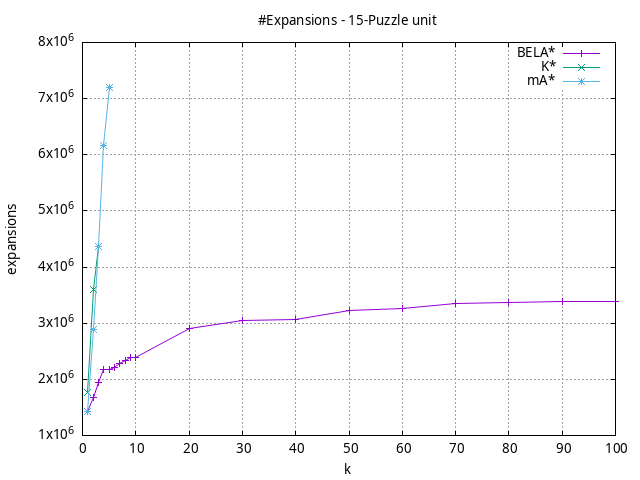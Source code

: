 #!/usr/bin/gnuplot
# -*- coding: utf-8 -*-
#
# results/n-puzzle/unit/15/15puzzle.heuristic.expansions.gnuplot
#
# Started on 12/09/2023 19:56:34
# Author: Carlos Linares López
set grid
set xlabel "k"
set ylabel "expansions"

set title "#Expansions - 15-Puzzle unit"

set terminal png enhanced font "Ariel,10"
set output '15puzzle.heuristic.expansions.png'

plot "-" title "BELA*"      with linesp, "-" title "K*"      with linesp, "-" title "mA*"      with linesp

	1 1424234.4
	2 1672167.65
	3 1951506.575
	4 2172058.175
	5 2183909.925
	6 2216361.025
	7 2280452.775
	8 2328218.075
	9 2387405.675
	10 2391232.975
	20 2909560.35
	30 3041468.75
	40 3060866.0
	50 3231294.275
	60 3258095.1
	70 3349538.175
	80 3377115.925
	90 3393359.925
	100 3393442.425
end
	1 1769909.625
	2 3595062.075
	3 4358364.55
end
	1 1424234.4
	2 2896697.55
	3 4361614.5
	4 6173265.75
	5 7205712.475
end
